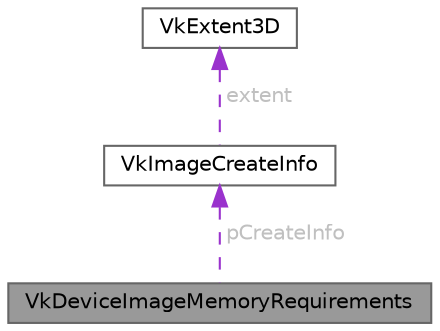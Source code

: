 digraph "VkDeviceImageMemoryRequirements"
{
 // LATEX_PDF_SIZE
  bgcolor="transparent";
  edge [fontname=Helvetica,fontsize=10,labelfontname=Helvetica,labelfontsize=10];
  node [fontname=Helvetica,fontsize=10,shape=box,height=0.2,width=0.4];
  Node1 [id="Node000001",label="VkDeviceImageMemoryRequirements",height=0.2,width=0.4,color="gray40", fillcolor="grey60", style="filled", fontcolor="black",tooltip=" "];
  Node2 -> Node1 [id="edge1_Node000001_Node000002",dir="back",color="darkorchid3",style="dashed",tooltip=" ",label=" pCreateInfo",fontcolor="grey" ];
  Node2 [id="Node000002",label="VkImageCreateInfo",height=0.2,width=0.4,color="gray40", fillcolor="white", style="filled",URL="$structVkImageCreateInfo.html",tooltip=" "];
  Node3 -> Node2 [id="edge2_Node000002_Node000003",dir="back",color="darkorchid3",style="dashed",tooltip=" ",label=" extent",fontcolor="grey" ];
  Node3 [id="Node000003",label="VkExtent3D",height=0.2,width=0.4,color="gray40", fillcolor="white", style="filled",URL="$structVkExtent3D.html",tooltip=" "];
}
